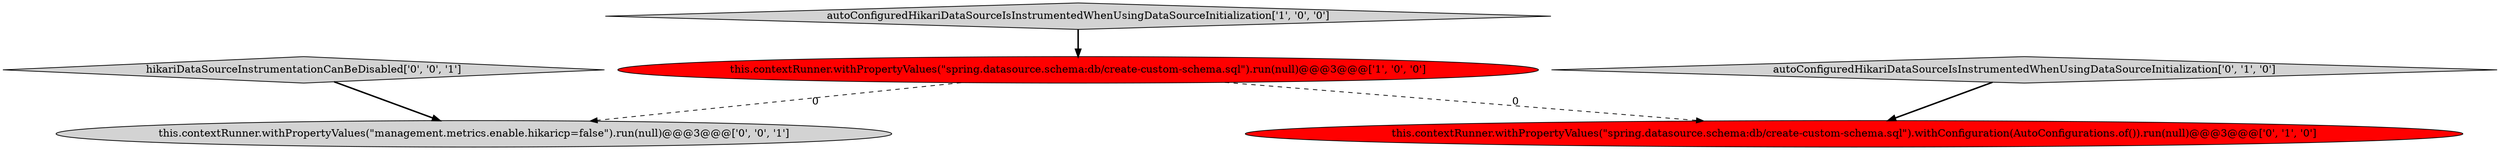digraph {
0 [style = filled, label = "this.contextRunner.withPropertyValues(\"spring.datasource.schema:db/create-custom-schema.sql\").run(null)@@@3@@@['1', '0', '0']", fillcolor = red, shape = ellipse image = "AAA1AAABBB1BBB"];
1 [style = filled, label = "autoConfiguredHikariDataSourceIsInstrumentedWhenUsingDataSourceInitialization['1', '0', '0']", fillcolor = lightgray, shape = diamond image = "AAA0AAABBB1BBB"];
4 [style = filled, label = "this.contextRunner.withPropertyValues(\"management.metrics.enable.hikaricp=false\").run(null)@@@3@@@['0', '0', '1']", fillcolor = lightgray, shape = ellipse image = "AAA0AAABBB3BBB"];
2 [style = filled, label = "this.contextRunner.withPropertyValues(\"spring.datasource.schema:db/create-custom-schema.sql\").withConfiguration(AutoConfigurations.of()).run(null)@@@3@@@['0', '1', '0']", fillcolor = red, shape = ellipse image = "AAA1AAABBB2BBB"];
3 [style = filled, label = "autoConfiguredHikariDataSourceIsInstrumentedWhenUsingDataSourceInitialization['0', '1', '0']", fillcolor = lightgray, shape = diamond image = "AAA0AAABBB2BBB"];
5 [style = filled, label = "hikariDataSourceInstrumentationCanBeDisabled['0', '0', '1']", fillcolor = lightgray, shape = diamond image = "AAA0AAABBB3BBB"];
0->2 [style = dashed, label="0"];
0->4 [style = dashed, label="0"];
1->0 [style = bold, label=""];
3->2 [style = bold, label=""];
5->4 [style = bold, label=""];
}
